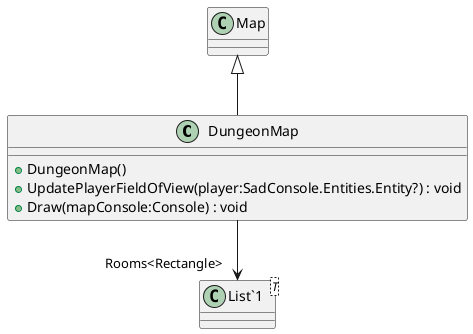 @startuml
class DungeonMap {
    + DungeonMap()
    + UpdatePlayerFieldOfView(player:SadConsole.Entities.Entity?) : void
    + Draw(mapConsole:Console) : void
}
class "List`1"<T> {
}
Map <|-- DungeonMap
DungeonMap --> "Rooms<Rectangle>" "List`1"
@enduml
